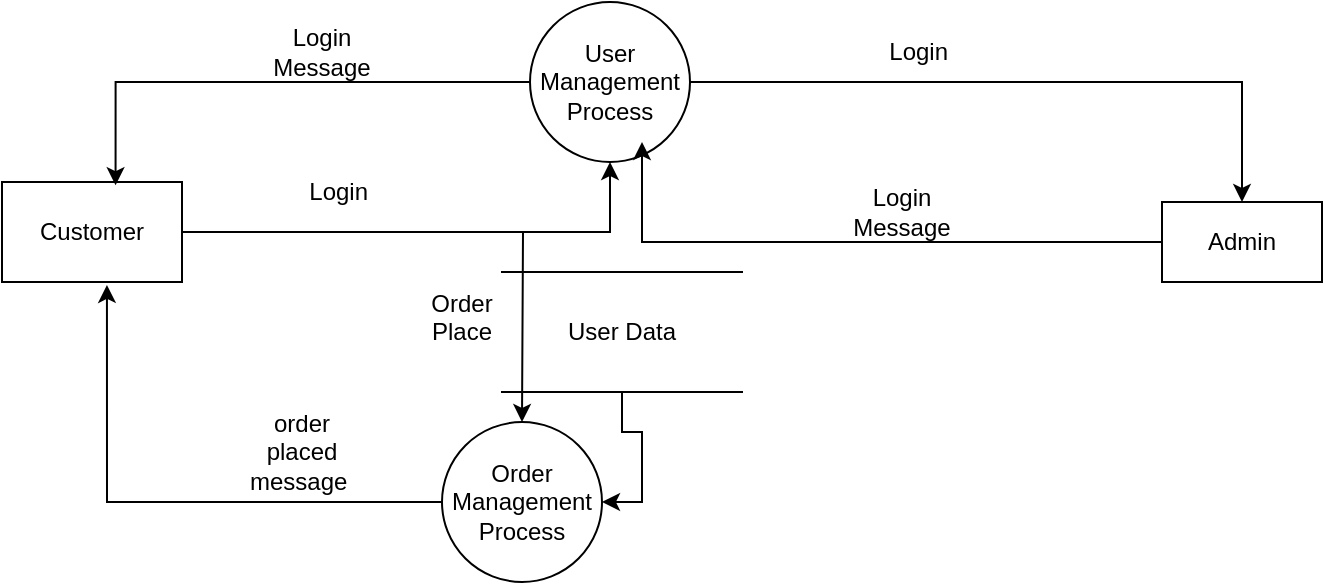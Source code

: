 <mxfile version="26.0.16">
  <diagram name="Page-1" id="nOYtWUL4CFx0bX7MQSOc">
    <mxGraphModel dx="808" dy="435" grid="1" gridSize="10" guides="1" tooltips="1" connect="1" arrows="1" fold="1" page="1" pageScale="1" pageWidth="827" pageHeight="1169" math="0" shadow="0">
      <root>
        <mxCell id="0" />
        <mxCell id="1" parent="0" />
        <mxCell id="UEmmUjJxJ4fcGJmuJ4Ul-26" style="edgeStyle=orthogonalEdgeStyle;rounded=0;orthogonalLoop=1;jettySize=auto;html=1;" edge="1" parent="1" source="UEmmUjJxJ4fcGJmuJ4Ul-14">
          <mxGeometry relative="1" as="geometry">
            <mxPoint x="330" y="560" as="targetPoint" />
          </mxGeometry>
        </mxCell>
        <mxCell id="UEmmUjJxJ4fcGJmuJ4Ul-14" value="Customer" style="rounded=0;whiteSpace=wrap;html=1;" vertex="1" parent="1">
          <mxGeometry x="70" y="440" width="90" height="50" as="geometry" />
        </mxCell>
        <mxCell id="UEmmUjJxJ4fcGJmuJ4Ul-15" value="Admin" style="rounded=0;whiteSpace=wrap;html=1;" vertex="1" parent="1">
          <mxGeometry x="650" y="450" width="80" height="40" as="geometry" />
        </mxCell>
        <mxCell id="UEmmUjJxJ4fcGJmuJ4Ul-20" style="edgeStyle=orthogonalEdgeStyle;rounded=0;orthogonalLoop=1;jettySize=auto;html=1;entryX=0.5;entryY=0;entryDx=0;entryDy=0;" edge="1" parent="1" source="UEmmUjJxJ4fcGJmuJ4Ul-16" target="UEmmUjJxJ4fcGJmuJ4Ul-15">
          <mxGeometry relative="1" as="geometry" />
        </mxCell>
        <mxCell id="UEmmUjJxJ4fcGJmuJ4Ul-16" value="User Management Process" style="ellipse;whiteSpace=wrap;html=1;aspect=fixed;" vertex="1" parent="1">
          <mxGeometry x="334" y="350" width="80" height="80" as="geometry" />
        </mxCell>
        <mxCell id="UEmmUjJxJ4fcGJmuJ4Ul-17" value="Order Management Process" style="ellipse;whiteSpace=wrap;html=1;aspect=fixed;" vertex="1" parent="1">
          <mxGeometry x="290" y="560" width="80" height="80" as="geometry" />
        </mxCell>
        <mxCell id="UEmmUjJxJ4fcGJmuJ4Ul-21" style="edgeStyle=orthogonalEdgeStyle;rounded=0;orthogonalLoop=1;jettySize=auto;html=1;entryX=0.7;entryY=0.875;entryDx=0;entryDy=0;entryPerimeter=0;" edge="1" parent="1" source="UEmmUjJxJ4fcGJmuJ4Ul-15" target="UEmmUjJxJ4fcGJmuJ4Ul-16">
          <mxGeometry relative="1" as="geometry" />
        </mxCell>
        <mxCell id="UEmmUjJxJ4fcGJmuJ4Ul-22" style="edgeStyle=orthogonalEdgeStyle;rounded=0;orthogonalLoop=1;jettySize=auto;html=1;entryX=0.5;entryY=1;entryDx=0;entryDy=0;" edge="1" parent="1" source="UEmmUjJxJ4fcGJmuJ4Ul-14" target="UEmmUjJxJ4fcGJmuJ4Ul-16">
          <mxGeometry relative="1" as="geometry" />
        </mxCell>
        <mxCell id="UEmmUjJxJ4fcGJmuJ4Ul-25" style="edgeStyle=orthogonalEdgeStyle;rounded=0;orthogonalLoop=1;jettySize=auto;html=1;entryX=0.631;entryY=0.032;entryDx=0;entryDy=0;entryPerimeter=0;" edge="1" parent="1" source="UEmmUjJxJ4fcGJmuJ4Ul-16" target="UEmmUjJxJ4fcGJmuJ4Ul-14">
          <mxGeometry relative="1" as="geometry" />
        </mxCell>
        <mxCell id="UEmmUjJxJ4fcGJmuJ4Ul-27" style="edgeStyle=orthogonalEdgeStyle;rounded=0;orthogonalLoop=1;jettySize=auto;html=1;entryX=0.583;entryY=1.029;entryDx=0;entryDy=0;entryPerimeter=0;" edge="1" parent="1" source="UEmmUjJxJ4fcGJmuJ4Ul-17" target="UEmmUjJxJ4fcGJmuJ4Ul-14">
          <mxGeometry relative="1" as="geometry" />
        </mxCell>
        <mxCell id="UEmmUjJxJ4fcGJmuJ4Ul-28" value="Login&amp;nbsp;" style="text;html=1;align=center;verticalAlign=middle;whiteSpace=wrap;rounded=0;" vertex="1" parent="1">
          <mxGeometry x="500" y="360" width="60" height="30" as="geometry" />
        </mxCell>
        <mxCell id="UEmmUjJxJ4fcGJmuJ4Ul-29" value="Login&amp;nbsp;" style="text;html=1;align=center;verticalAlign=middle;whiteSpace=wrap;rounded=0;" vertex="1" parent="1">
          <mxGeometry x="210" y="430" width="60" height="30" as="geometry" />
        </mxCell>
        <mxCell id="UEmmUjJxJ4fcGJmuJ4Ul-30" value="Login Message" style="text;html=1;align=center;verticalAlign=middle;whiteSpace=wrap;rounded=0;" vertex="1" parent="1">
          <mxGeometry x="200" y="360" width="60" height="30" as="geometry" />
        </mxCell>
        <mxCell id="UEmmUjJxJ4fcGJmuJ4Ul-31" value="Login Message" style="text;html=1;align=center;verticalAlign=middle;whiteSpace=wrap;rounded=0;" vertex="1" parent="1">
          <mxGeometry x="490" y="440" width="60" height="30" as="geometry" />
        </mxCell>
        <mxCell id="UEmmUjJxJ4fcGJmuJ4Ul-32" value="Order Place&lt;div&gt;&lt;br&gt;&lt;/div&gt;" style="text;html=1;align=center;verticalAlign=middle;whiteSpace=wrap;rounded=0;" vertex="1" parent="1">
          <mxGeometry x="270" y="500" width="60" height="30" as="geometry" />
        </mxCell>
        <mxCell id="UEmmUjJxJ4fcGJmuJ4Ul-33" value="&lt;div&gt;order placed message&amp;nbsp;&lt;/div&gt;" style="text;html=1;align=center;verticalAlign=middle;whiteSpace=wrap;rounded=0;" vertex="1" parent="1">
          <mxGeometry x="190" y="560" width="60" height="30" as="geometry" />
        </mxCell>
        <mxCell id="UEmmUjJxJ4fcGJmuJ4Ul-36" style="edgeStyle=orthogonalEdgeStyle;rounded=0;orthogonalLoop=1;jettySize=auto;html=1;entryX=1;entryY=0.5;entryDx=0;entryDy=0;" edge="1" parent="1" source="UEmmUjJxJ4fcGJmuJ4Ul-34" target="UEmmUjJxJ4fcGJmuJ4Ul-17">
          <mxGeometry relative="1" as="geometry" />
        </mxCell>
        <mxCell id="UEmmUjJxJ4fcGJmuJ4Ul-34" value="User Data" style="shape=partialRectangle;whiteSpace=wrap;html=1;left=0;right=0;fillColor=none;" vertex="1" parent="1">
          <mxGeometry x="320" y="485" width="120" height="60" as="geometry" />
        </mxCell>
      </root>
    </mxGraphModel>
  </diagram>
</mxfile>

